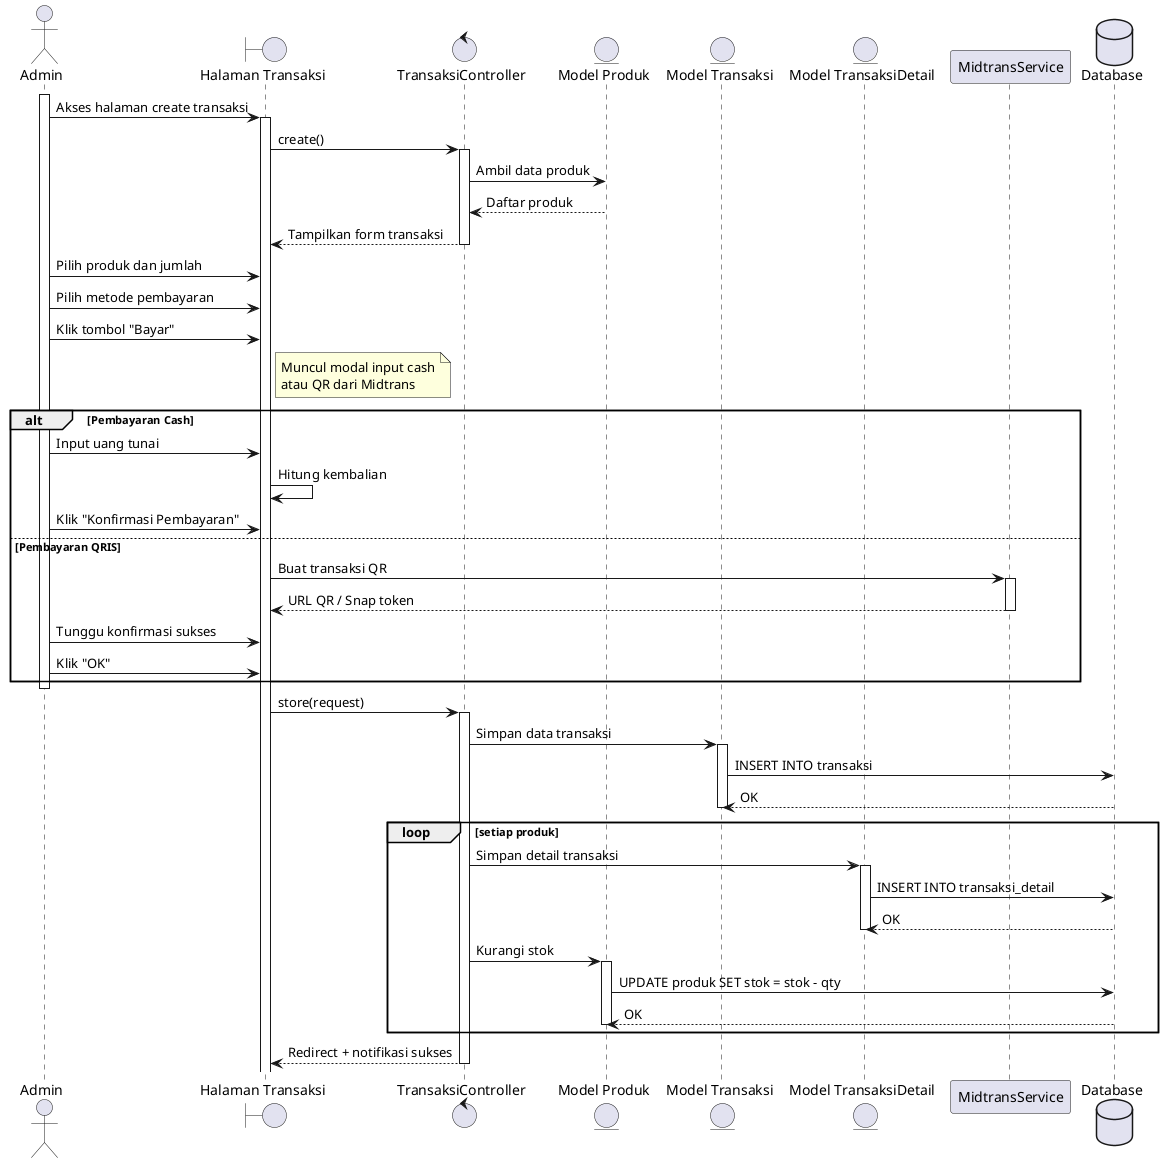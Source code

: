 @startuml
actor Admin

boundary "Halaman Transaksi" as TransaksiPage
control "TransaksiController" as TransaksiController
entity "Model Produk" as ProductModel
entity "Model Transaksi" as TransaksiModel
entity "Model TransaksiDetail" as TransaksiDetailModel
participant "MidtransService" as Midtrans
database "Database" as DB

activate Admin
Admin -> TransaksiPage: Akses halaman create transaksi
activate TransaksiPage

TransaksiPage -> TransaksiController: create()
activate TransaksiController
TransaksiController -> ProductModel: Ambil data produk
ProductModel --> TransaksiController: Daftar produk
TransaksiController --> TransaksiPage: Tampilkan form transaksi
deactivate TransaksiController

Admin -> TransaksiPage: Pilih produk dan jumlah
Admin -> TransaksiPage: Pilih metode pembayaran

Admin -> TransaksiPage: Klik tombol "Bayar"
note right of TransaksiPage
    Muncul modal input cash
    atau QR dari Midtrans
end note

alt Pembayaran Cash
    Admin -> TransaksiPage: Input uang tunai
    TransaksiPage -> TransaksiPage: Hitung kembalian
    Admin -> TransaksiPage: Klik "Konfirmasi Pembayaran"
else Pembayaran QRIS
    TransaksiPage -> Midtrans: Buat transaksi QR
    activate Midtrans
    Midtrans --> TransaksiPage: URL QR / Snap token
    deactivate Midtrans

    Admin -> TransaksiPage: Tunggu konfirmasi sukses
    Admin -> TransaksiPage: Klik "OK"
end
deactivate Admin

TransaksiPage -> TransaksiController: store(request)
activate TransaksiController

TransaksiController -> TransaksiModel: Simpan data transaksi
activate TransaksiModel
TransaksiModel -> DB: INSERT INTO transaksi
DB --> TransaksiModel: OK
deactivate TransaksiModel

loop setiap produk
    TransaksiController -> TransaksiDetailModel: Simpan detail transaksi
    activate TransaksiDetailModel
    TransaksiDetailModel -> DB: INSERT INTO transaksi_detail
    DB --> TransaksiDetailModel: OK
    deactivate TransaksiDetailModel

    TransaksiController -> ProductModel: Kurangi stok
    activate ProductModel
    ProductModel -> DB: UPDATE produk SET stok = stok - qty
    DB --> ProductModel: OK
    deactivate ProductModel
end

TransaksiController --> TransaksiPage: Redirect + notifikasi sukses
deactivate TransaksiController
@enduml
